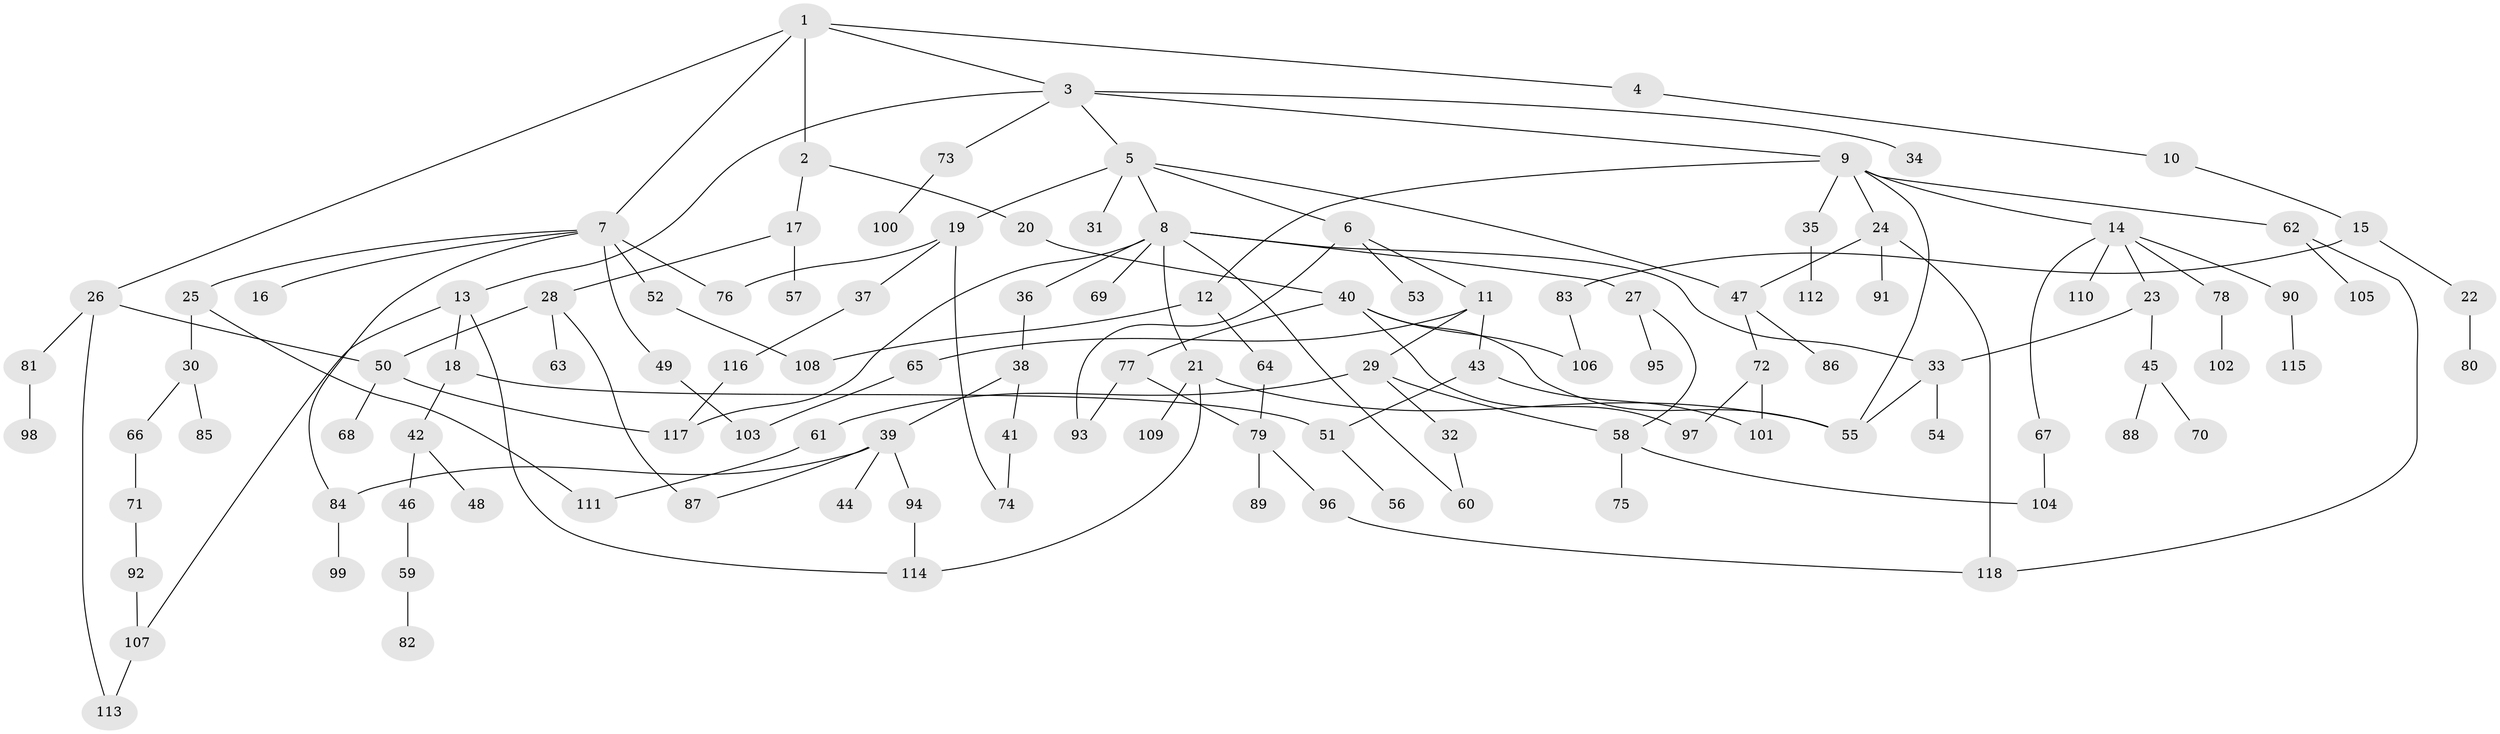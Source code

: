 // coarse degree distribution, {5: 0.046511627906976744, 3: 0.12790697674418605, 6: 0.046511627906976744, 8: 0.03488372093023256, 10: 0.011627906976744186, 2: 0.3372093023255814, 1: 0.29069767441860467, 4: 0.10465116279069768}
// Generated by graph-tools (version 1.1) at 2025/51/02/27/25 19:51:40]
// undirected, 118 vertices, 147 edges
graph export_dot {
graph [start="1"]
  node [color=gray90,style=filled];
  1;
  2;
  3;
  4;
  5;
  6;
  7;
  8;
  9;
  10;
  11;
  12;
  13;
  14;
  15;
  16;
  17;
  18;
  19;
  20;
  21;
  22;
  23;
  24;
  25;
  26;
  27;
  28;
  29;
  30;
  31;
  32;
  33;
  34;
  35;
  36;
  37;
  38;
  39;
  40;
  41;
  42;
  43;
  44;
  45;
  46;
  47;
  48;
  49;
  50;
  51;
  52;
  53;
  54;
  55;
  56;
  57;
  58;
  59;
  60;
  61;
  62;
  63;
  64;
  65;
  66;
  67;
  68;
  69;
  70;
  71;
  72;
  73;
  74;
  75;
  76;
  77;
  78;
  79;
  80;
  81;
  82;
  83;
  84;
  85;
  86;
  87;
  88;
  89;
  90;
  91;
  92;
  93;
  94;
  95;
  96;
  97;
  98;
  99;
  100;
  101;
  102;
  103;
  104;
  105;
  106;
  107;
  108;
  109;
  110;
  111;
  112;
  113;
  114;
  115;
  116;
  117;
  118;
  1 -- 2;
  1 -- 3;
  1 -- 4;
  1 -- 7;
  1 -- 26;
  2 -- 17;
  2 -- 20;
  3 -- 5;
  3 -- 9;
  3 -- 13;
  3 -- 34;
  3 -- 73;
  4 -- 10;
  5 -- 6;
  5 -- 8;
  5 -- 19;
  5 -- 31;
  5 -- 47;
  6 -- 11;
  6 -- 53;
  6 -- 93;
  7 -- 16;
  7 -- 25;
  7 -- 49;
  7 -- 52;
  7 -- 84;
  7 -- 76;
  8 -- 21;
  8 -- 27;
  8 -- 33;
  8 -- 36;
  8 -- 69;
  8 -- 117;
  8 -- 60;
  9 -- 12;
  9 -- 14;
  9 -- 24;
  9 -- 35;
  9 -- 55;
  9 -- 62;
  10 -- 15;
  11 -- 29;
  11 -- 43;
  11 -- 65;
  12 -- 64;
  12 -- 108;
  13 -- 18;
  13 -- 107;
  13 -- 114;
  14 -- 23;
  14 -- 67;
  14 -- 78;
  14 -- 90;
  14 -- 110;
  15 -- 22;
  15 -- 83;
  17 -- 28;
  17 -- 57;
  18 -- 42;
  18 -- 51;
  19 -- 37;
  19 -- 76;
  19 -- 74;
  20 -- 40;
  21 -- 109;
  21 -- 55;
  21 -- 114;
  22 -- 80;
  23 -- 45;
  23 -- 33;
  24 -- 91;
  24 -- 118;
  24 -- 47;
  25 -- 30;
  25 -- 111;
  26 -- 50;
  26 -- 81;
  26 -- 113;
  27 -- 95;
  27 -- 58;
  28 -- 63;
  28 -- 87;
  28 -- 50;
  29 -- 32;
  29 -- 58;
  29 -- 61;
  30 -- 66;
  30 -- 85;
  32 -- 60;
  33 -- 54;
  33 -- 55;
  35 -- 112;
  36 -- 38;
  37 -- 116;
  38 -- 39;
  38 -- 41;
  39 -- 44;
  39 -- 94;
  39 -- 84;
  39 -- 87;
  40 -- 77;
  40 -- 97;
  40 -- 106;
  40 -- 55;
  41 -- 74;
  42 -- 46;
  42 -- 48;
  43 -- 51;
  43 -- 101;
  45 -- 70;
  45 -- 88;
  46 -- 59;
  47 -- 72;
  47 -- 86;
  49 -- 103;
  50 -- 68;
  50 -- 117;
  51 -- 56;
  52 -- 108;
  58 -- 75;
  58 -- 104;
  59 -- 82;
  61 -- 111;
  62 -- 105;
  62 -- 118;
  64 -- 79;
  65 -- 103;
  66 -- 71;
  67 -- 104;
  71 -- 92;
  72 -- 101;
  72 -- 97;
  73 -- 100;
  77 -- 93;
  77 -- 79;
  78 -- 102;
  79 -- 89;
  79 -- 96;
  81 -- 98;
  83 -- 106;
  84 -- 99;
  90 -- 115;
  92 -- 107;
  94 -- 114;
  96 -- 118;
  107 -- 113;
  116 -- 117;
}
